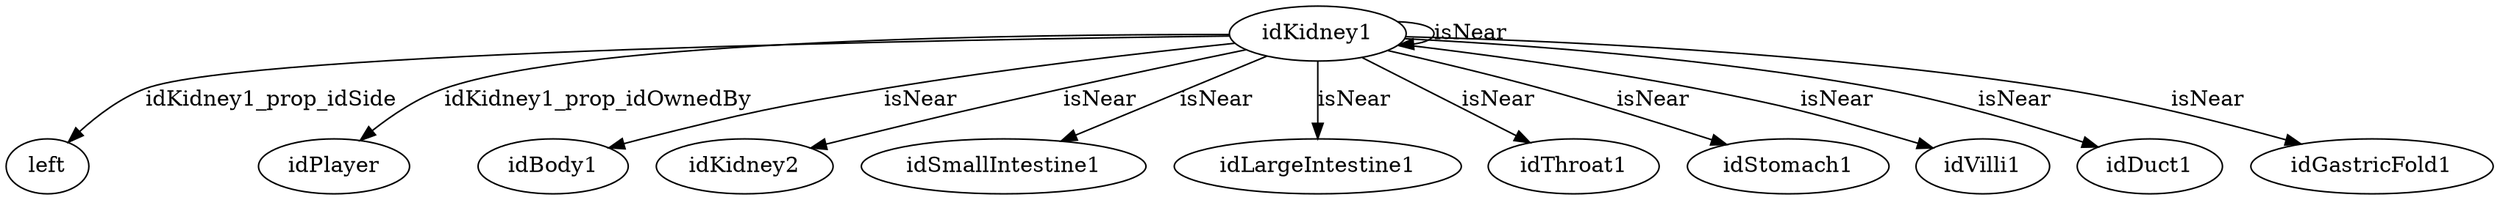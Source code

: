 digraph  {
idKidney1 [node_type=entity_node];
left [node_type=property_node];
idPlayer [node_type=property_node];
idBody1 [node_type=entity_node];
idKidney2 [node_type=entity_node];
idSmallIntestine1 [node_type=entity_node];
idLargeIntestine1 [node_type=entity_node];
idThroat1 [node_type=entity_node];
idStomach1 [node_type=entity_node];
idVilli1 [node_type=entity_node];
idDuct1 [node_type=entity_node];
idGastricFold1 [node_type=entity_node];
idKidney1 -> left  [edge_type=property, label=idKidney1_prop_idSide];
idKidney1 -> idPlayer  [edge_type=property, label=idKidney1_prop_idOwnedBy];
idKidney1 -> idBody1  [edge_type=relationship, label=isNear];
idKidney1 -> idKidney1  [edge_type=relationship, label=isNear];
idKidney1 -> idKidney2  [edge_type=relationship, label=isNear];
idKidney1 -> idSmallIntestine1  [edge_type=relationship, label=isNear];
idKidney1 -> idLargeIntestine1  [edge_type=relationship, label=isNear];
idKidney1 -> idThroat1  [edge_type=relationship, label=isNear];
idKidney1 -> idStomach1  [edge_type=relationship, label=isNear];
idKidney1 -> idVilli1  [edge_type=relationship, label=isNear];
idKidney1 -> idDuct1  [edge_type=relationship, label=isNear];
idKidney1 -> idGastricFold1  [edge_type=relationship, label=isNear];
}
